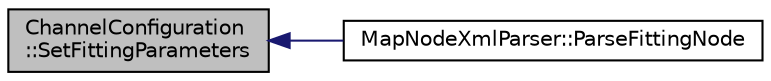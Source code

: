 digraph "ChannelConfiguration::SetFittingParameters"
{
  edge [fontname="Helvetica",fontsize="10",labelfontname="Helvetica",labelfontsize="10"];
  node [fontname="Helvetica",fontsize="10",shape=record];
  rankdir="LR";
  Node1 [label="ChannelConfiguration\l::SetFittingParameters",height=0.2,width=0.4,color="black", fillcolor="grey75", style="filled", fontcolor="black"];
  Node1 -> Node2 [dir="back",color="midnightblue",fontsize="10",style="solid",fontname="Helvetica"];
  Node2 [label="MapNodeXmlParser::ParseFittingNode",height=0.2,width=0.4,color="black", fillcolor="white", style="filled",URL="$d1/d1c/class_map_node_xml_parser.html#acfefecd4f0daa5a70db151f14889efa2"];
}
